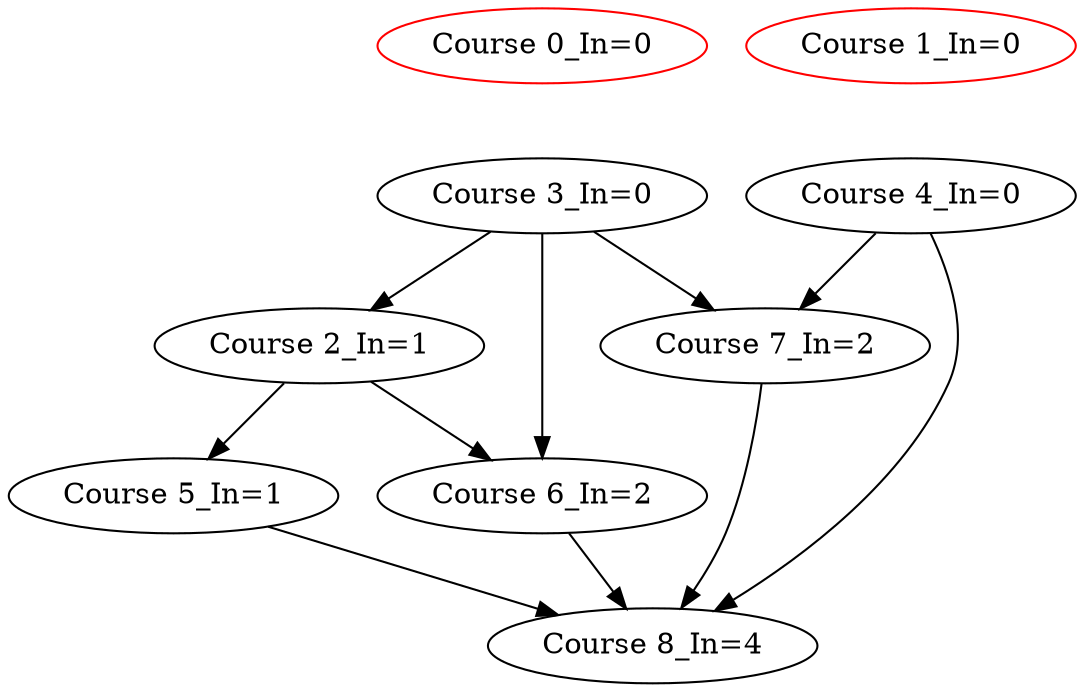 digraph TopologicalSort {
"Course 0_In=0" -> {"Course 2_In=1"} [style=invis]
"Course 0_In=0" -> {"Course 3_In=0"} [style=invis]
"Course 0_In=0" -> {"Course 4_In=0"} [style=invis]
"Course 1_In=0" -> {"Course 3_In=0"} [style=invis]
"Course 1_In=0" -> {"Course 4_In=0"} [style=invis]
"Course 2_In=1" -> {"Course 5_In=1"} 
"Course 2_In=1" -> {"Course 6_In=2"} 
"Course 3_In=0" -> {"Course 2_In=1"} 
"Course 3_In=0" -> {"Course 6_In=2"} 
"Course 3_In=0" -> {"Course 7_In=2"} 
"Course 4_In=0" -> {"Course 7_In=2"} 
"Course 4_In=0" -> {"Course 8_In=4"} 
"Course 5_In=1" -> {"Course 8_In=4"} 
"Course 6_In=2" -> {"Course 8_In=4"} 
"Course 7_In=2" -> {"Course 8_In=4"} 
"Course 0_In=0" [color=red]
"Course 1_In=0" [color=red]
"Course 2_In=1"
"Course 3_In=0"
"Course 4_In=0"
"Course 5_In=1"
"Course 6_In=2"
"Course 7_In=2"
"Course 8_In=4"
}
